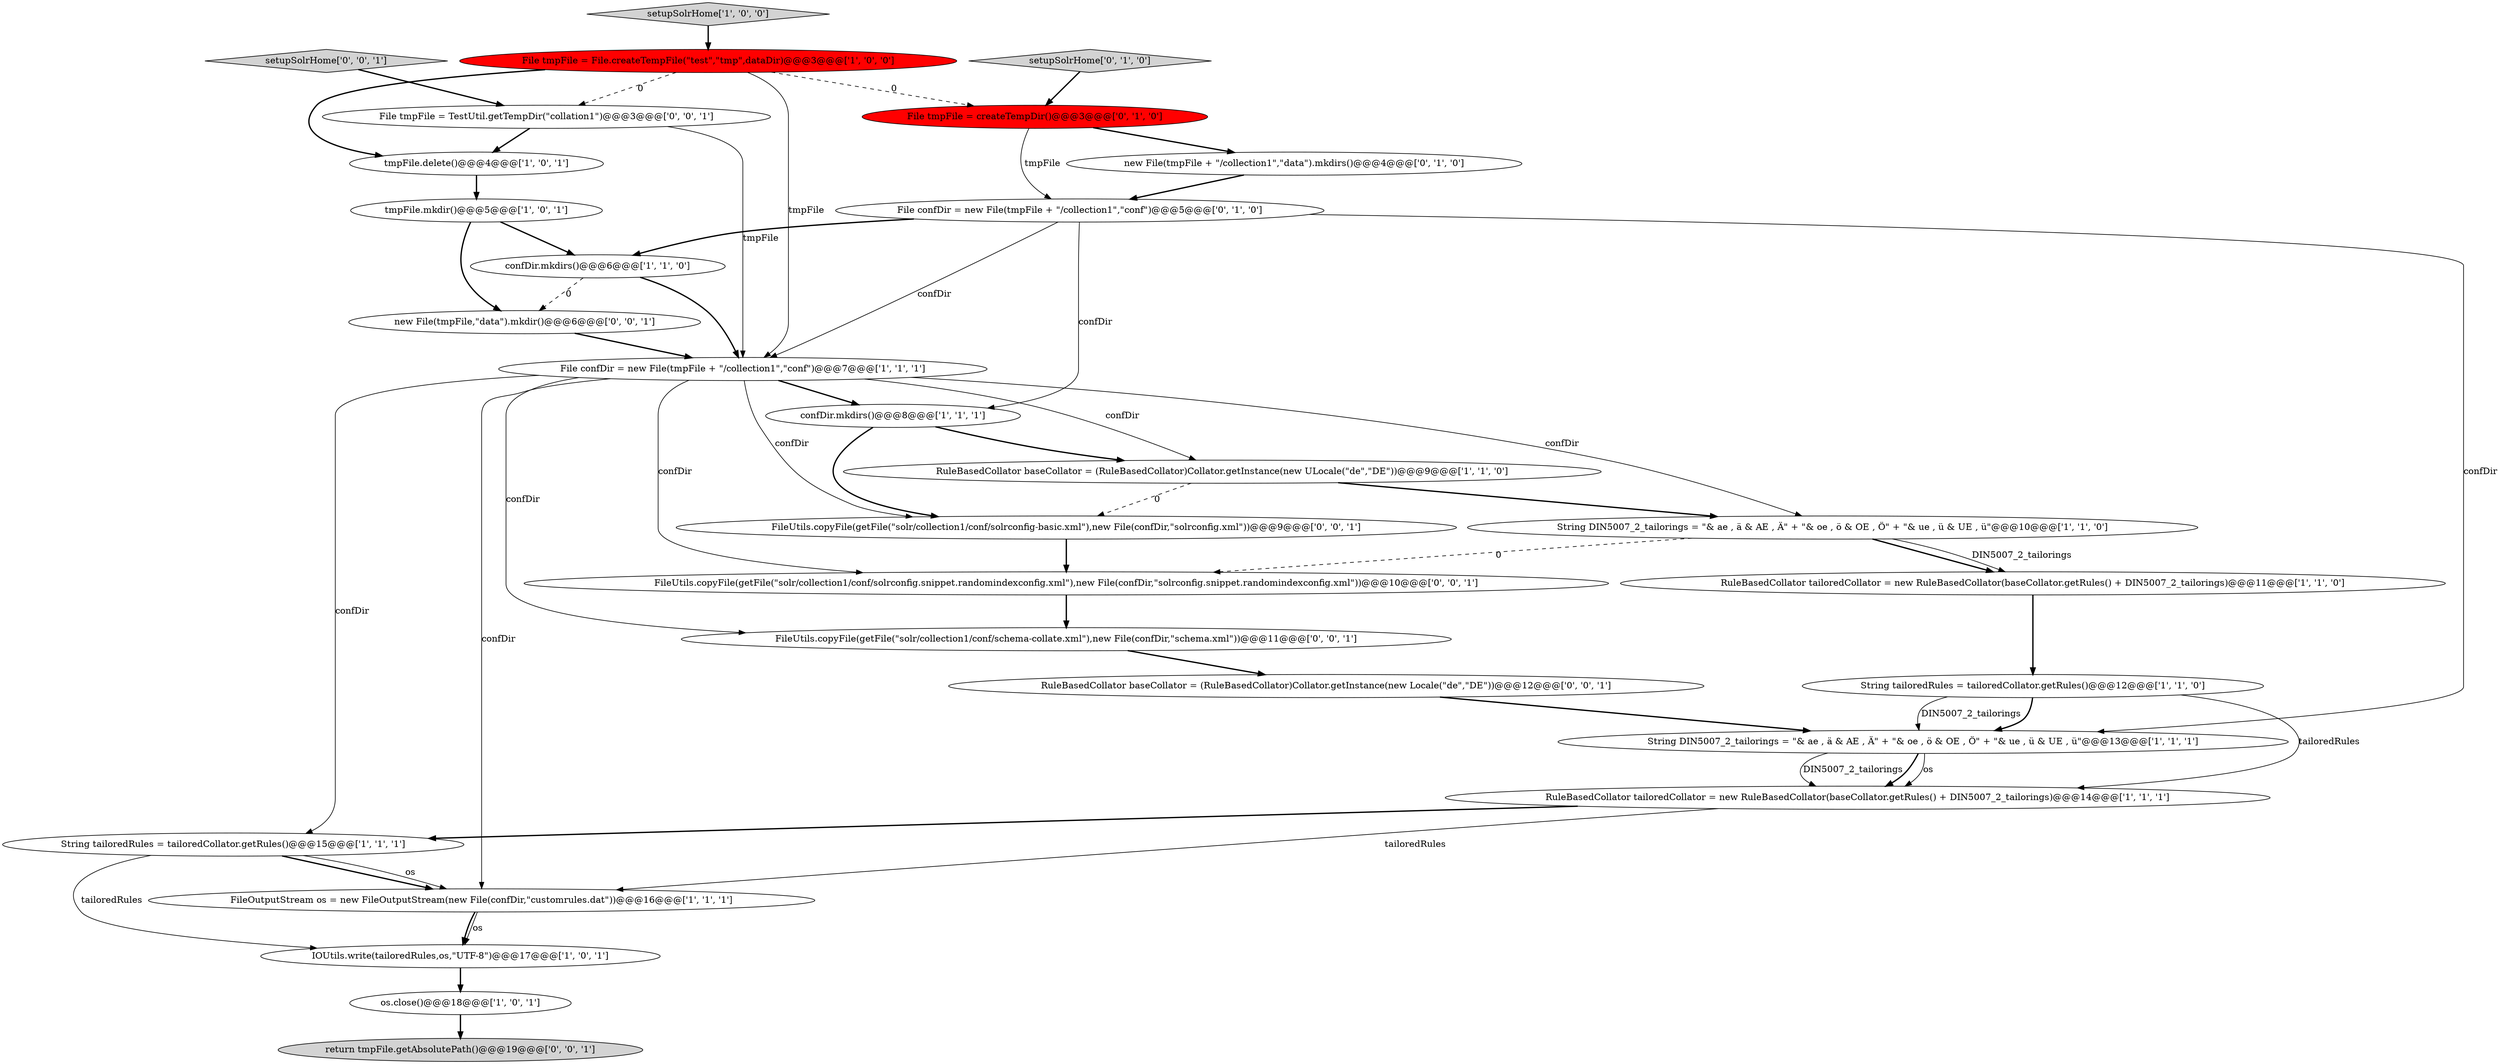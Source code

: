 digraph {
15 [style = filled, label = "tmpFile.delete()@@@4@@@['1', '0', '1']", fillcolor = white, shape = ellipse image = "AAA0AAABBB1BBB"];
20 [style = filled, label = "new File(tmpFile + \"/collection1\",\"data\").mkdirs()@@@4@@@['0', '1', '0']", fillcolor = white, shape = ellipse image = "AAA0AAABBB2BBB"];
8 [style = filled, label = "String DIN5007_2_tailorings = \"& ae , ä & AE , Ä\" + \"& oe , ö & OE , Ö\" + \"& ue , ü & UE , ü\"@@@10@@@['1', '1', '0']", fillcolor = white, shape = ellipse image = "AAA0AAABBB1BBB"];
0 [style = filled, label = "RuleBasedCollator tailoredCollator = new RuleBasedCollator(baseCollator.getRules() + DIN5007_2_tailorings)@@@11@@@['1', '1', '0']", fillcolor = white, shape = ellipse image = "AAA0AAABBB1BBB"];
12 [style = filled, label = "FileOutputStream os = new FileOutputStream(new File(confDir,\"customrules.dat\"))@@@16@@@['1', '1', '1']", fillcolor = white, shape = ellipse image = "AAA0AAABBB1BBB"];
7 [style = filled, label = "File tmpFile = File.createTempFile(\"test\",\"tmp\",dataDir)@@@3@@@['1', '0', '0']", fillcolor = red, shape = ellipse image = "AAA1AAABBB1BBB"];
14 [style = filled, label = "setupSolrHome['1', '0', '0']", fillcolor = lightgray, shape = diamond image = "AAA0AAABBB1BBB"];
1 [style = filled, label = "String tailoredRules = tailoredCollator.getRules()@@@15@@@['1', '1', '1']", fillcolor = white, shape = ellipse image = "AAA0AAABBB1BBB"];
3 [style = filled, label = "String DIN5007_2_tailorings = \"& ae , ä & AE , Ä\" + \"& oe , ö & OE , Ö\" + \"& ue , ü & UE , ü\"@@@13@@@['1', '1', '1']", fillcolor = white, shape = ellipse image = "AAA0AAABBB1BBB"];
5 [style = filled, label = "IOUtils.write(tailoredRules,os,\"UTF-8\")@@@17@@@['1', '0', '1']", fillcolor = white, shape = ellipse image = "AAA0AAABBB1BBB"];
17 [style = filled, label = "File confDir = new File(tmpFile + \"/collection1\",\"conf\")@@@5@@@['0', '1', '0']", fillcolor = white, shape = ellipse image = "AAA0AAABBB2BBB"];
25 [style = filled, label = "new File(tmpFile,\"data\").mkdir()@@@6@@@['0', '0', '1']", fillcolor = white, shape = ellipse image = "AAA0AAABBB3BBB"];
18 [style = filled, label = "setupSolrHome['0', '1', '0']", fillcolor = lightgray, shape = diamond image = "AAA0AAABBB2BBB"];
26 [style = filled, label = "FileUtils.copyFile(getFile(\"solr/collection1/conf/schema-collate.xml\"),new File(confDir,\"schema.xml\"))@@@11@@@['0', '0', '1']", fillcolor = white, shape = ellipse image = "AAA0AAABBB3BBB"];
2 [style = filled, label = "confDir.mkdirs()@@@6@@@['1', '1', '0']", fillcolor = white, shape = ellipse image = "AAA0AAABBB1BBB"];
22 [style = filled, label = "return tmpFile.getAbsolutePath()@@@19@@@['0', '0', '1']", fillcolor = lightgray, shape = ellipse image = "AAA0AAABBB3BBB"];
11 [style = filled, label = "String tailoredRules = tailoredCollator.getRules()@@@12@@@['1', '1', '0']", fillcolor = white, shape = ellipse image = "AAA0AAABBB1BBB"];
6 [style = filled, label = "RuleBasedCollator baseCollator = (RuleBasedCollator)Collator.getInstance(new ULocale(\"de\",\"DE\"))@@@9@@@['1', '1', '0']", fillcolor = white, shape = ellipse image = "AAA0AAABBB1BBB"];
4 [style = filled, label = "confDir.mkdirs()@@@8@@@['1', '1', '1']", fillcolor = white, shape = ellipse image = "AAA0AAABBB1BBB"];
21 [style = filled, label = "FileUtils.copyFile(getFile(\"solr/collection1/conf/solrconfig.snippet.randomindexconfig.xml\"),new File(confDir,\"solrconfig.snippet.randomindexconfig.xml\"))@@@10@@@['0', '0', '1']", fillcolor = white, shape = ellipse image = "AAA0AAABBB3BBB"];
27 [style = filled, label = "setupSolrHome['0', '0', '1']", fillcolor = lightgray, shape = diamond image = "AAA0AAABBB3BBB"];
10 [style = filled, label = "File confDir = new File(tmpFile + \"/collection1\",\"conf\")@@@7@@@['1', '1', '1']", fillcolor = white, shape = ellipse image = "AAA0AAABBB1BBB"];
16 [style = filled, label = "os.close()@@@18@@@['1', '0', '1']", fillcolor = white, shape = ellipse image = "AAA0AAABBB1BBB"];
9 [style = filled, label = "tmpFile.mkdir()@@@5@@@['1', '0', '1']", fillcolor = white, shape = ellipse image = "AAA0AAABBB1BBB"];
24 [style = filled, label = "RuleBasedCollator baseCollator = (RuleBasedCollator)Collator.getInstance(new Locale(\"de\",\"DE\"))@@@12@@@['0', '0', '1']", fillcolor = white, shape = ellipse image = "AAA0AAABBB3BBB"];
19 [style = filled, label = "File tmpFile = createTempDir()@@@3@@@['0', '1', '0']", fillcolor = red, shape = ellipse image = "AAA1AAABBB2BBB"];
23 [style = filled, label = "File tmpFile = TestUtil.getTempDir(\"collation1\")@@@3@@@['0', '0', '1']", fillcolor = white, shape = ellipse image = "AAA0AAABBB3BBB"];
28 [style = filled, label = "FileUtils.copyFile(getFile(\"solr/collection1/conf/solrconfig-basic.xml\"),new File(confDir,\"solrconfig.xml\"))@@@9@@@['0', '0', '1']", fillcolor = white, shape = ellipse image = "AAA0AAABBB3BBB"];
13 [style = filled, label = "RuleBasedCollator tailoredCollator = new RuleBasedCollator(baseCollator.getRules() + DIN5007_2_tailorings)@@@14@@@['1', '1', '1']", fillcolor = white, shape = ellipse image = "AAA0AAABBB1BBB"];
1->5 [style = solid, label="tailoredRules"];
23->10 [style = solid, label="tmpFile"];
20->17 [style = bold, label=""];
7->23 [style = dashed, label="0"];
12->5 [style = bold, label=""];
10->8 [style = solid, label="confDir"];
17->10 [style = solid, label="confDir"];
9->2 [style = bold, label=""];
4->6 [style = bold, label=""];
19->20 [style = bold, label=""];
23->15 [style = bold, label=""];
18->19 [style = bold, label=""];
0->11 [style = bold, label=""];
10->28 [style = solid, label="confDir"];
10->21 [style = solid, label="confDir"];
8->21 [style = dashed, label="0"];
16->22 [style = bold, label=""];
2->10 [style = bold, label=""];
26->24 [style = bold, label=""];
7->10 [style = solid, label="tmpFile"];
17->4 [style = solid, label="confDir"];
13->1 [style = bold, label=""];
4->28 [style = bold, label=""];
14->7 [style = bold, label=""];
8->0 [style = bold, label=""];
5->16 [style = bold, label=""];
17->3 [style = solid, label="confDir"];
11->13 [style = solid, label="tailoredRules"];
10->26 [style = solid, label="confDir"];
21->26 [style = bold, label=""];
6->28 [style = dashed, label="0"];
28->21 [style = bold, label=""];
3->13 [style = solid, label="os"];
17->2 [style = bold, label=""];
19->17 [style = solid, label="tmpFile"];
3->13 [style = solid, label="DIN5007_2_tailorings"];
11->3 [style = bold, label=""];
12->5 [style = solid, label="os"];
15->9 [style = bold, label=""];
7->19 [style = dashed, label="0"];
9->25 [style = bold, label=""];
10->6 [style = solid, label="confDir"];
10->12 [style = solid, label="confDir"];
6->8 [style = bold, label=""];
11->3 [style = solid, label="DIN5007_2_tailorings"];
2->25 [style = dashed, label="0"];
1->12 [style = bold, label=""];
10->4 [style = bold, label=""];
3->13 [style = bold, label=""];
8->0 [style = solid, label="DIN5007_2_tailorings"];
7->15 [style = bold, label=""];
1->12 [style = solid, label="os"];
25->10 [style = bold, label=""];
27->23 [style = bold, label=""];
10->1 [style = solid, label="confDir"];
13->12 [style = solid, label="tailoredRules"];
24->3 [style = bold, label=""];
}
